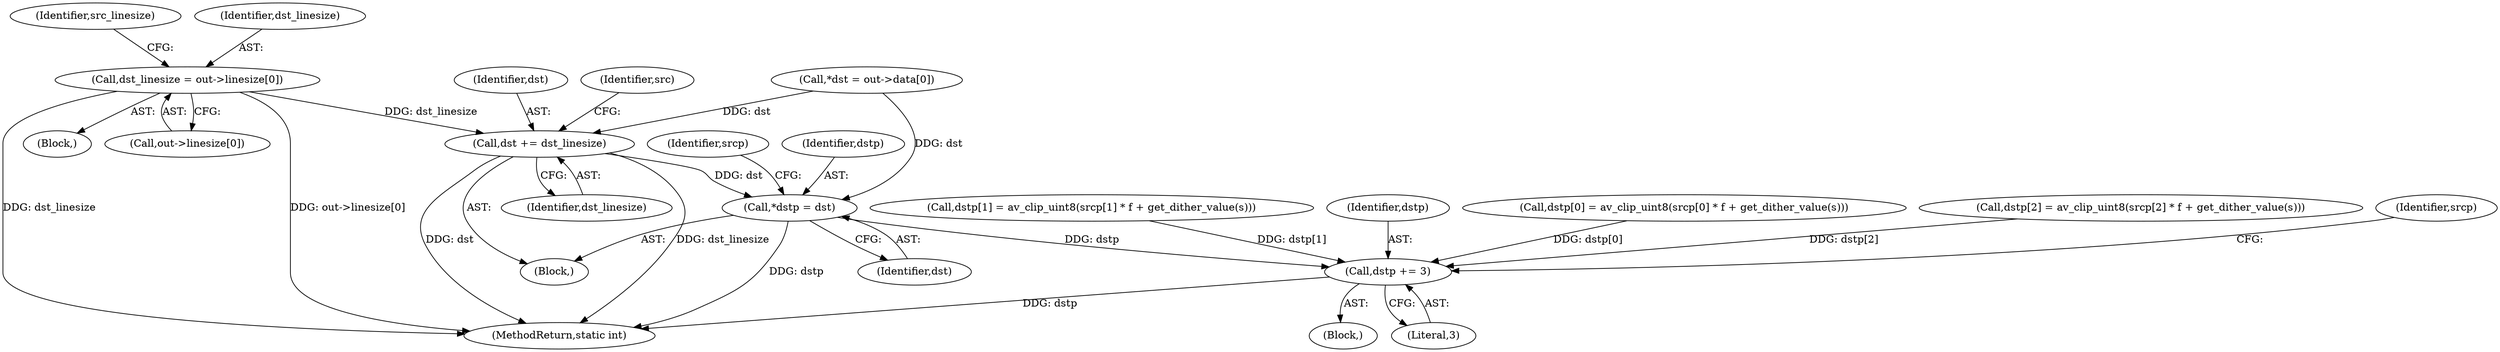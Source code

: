 digraph "0_FFmpeg_e43a0a232dbf6d3c161823c2e07c52e76227a1bc_10@array" {
"1000194" [label="(Call,dst_linesize = out->linesize[0])"];
"1000300" [label="(Call,dst += dst_linesize)"];
"1000228" [label="(Call,*dstp = dst)"];
"1000248" [label="(Call,dstp += 3)"];
"1000226" [label="(Block,)"];
"1000261" [label="(Call,dstp[0] = av_clip_uint8(srcp[0] * f + get_dither_value(s)))"];
"1000233" [label="(Identifier,srcp)"];
"1000301" [label="(Identifier,dst)"];
"1000203" [label="(Identifier,src_linesize)"];
"1000172" [label="(Call,*dst = out->data[0])"];
"1000505" [label="(MethodReturn,static int)"];
"1000194" [label="(Call,dst_linesize = out->linesize[0])"];
"1000302" [label="(Identifier,dst_linesize)"];
"1000195" [label="(Identifier,dst_linesize)"];
"1000247" [label="(Block,)"];
"1000196" [label="(Call,out->linesize[0])"];
"1000250" [label="(Literal,3)"];
"1000230" [label="(Identifier,dst)"];
"1000304" [label="(Identifier,src)"];
"1000229" [label="(Identifier,dstp)"];
"1000170" [label="(Block,)"];
"1000287" [label="(Call,dstp[2] = av_clip_uint8(srcp[2] * f + get_dither_value(s)))"];
"1000228" [label="(Call,*dstp = dst)"];
"1000248" [label="(Call,dstp += 3)"];
"1000252" [label="(Identifier,srcp)"];
"1000300" [label="(Call,dst += dst_linesize)"];
"1000274" [label="(Call,dstp[1] = av_clip_uint8(srcp[1] * f + get_dither_value(s)))"];
"1000249" [label="(Identifier,dstp)"];
"1000194" -> "1000170"  [label="AST: "];
"1000194" -> "1000196"  [label="CFG: "];
"1000195" -> "1000194"  [label="AST: "];
"1000196" -> "1000194"  [label="AST: "];
"1000203" -> "1000194"  [label="CFG: "];
"1000194" -> "1000505"  [label="DDG: dst_linesize"];
"1000194" -> "1000505"  [label="DDG: out->linesize[0]"];
"1000194" -> "1000300"  [label="DDG: dst_linesize"];
"1000300" -> "1000226"  [label="AST: "];
"1000300" -> "1000302"  [label="CFG: "];
"1000301" -> "1000300"  [label="AST: "];
"1000302" -> "1000300"  [label="AST: "];
"1000304" -> "1000300"  [label="CFG: "];
"1000300" -> "1000505"  [label="DDG: dst"];
"1000300" -> "1000505"  [label="DDG: dst_linesize"];
"1000300" -> "1000228"  [label="DDG: dst"];
"1000172" -> "1000300"  [label="DDG: dst"];
"1000228" -> "1000226"  [label="AST: "];
"1000228" -> "1000230"  [label="CFG: "];
"1000229" -> "1000228"  [label="AST: "];
"1000230" -> "1000228"  [label="AST: "];
"1000233" -> "1000228"  [label="CFG: "];
"1000228" -> "1000505"  [label="DDG: dstp"];
"1000172" -> "1000228"  [label="DDG: dst"];
"1000228" -> "1000248"  [label="DDG: dstp"];
"1000248" -> "1000247"  [label="AST: "];
"1000248" -> "1000250"  [label="CFG: "];
"1000249" -> "1000248"  [label="AST: "];
"1000250" -> "1000248"  [label="AST: "];
"1000252" -> "1000248"  [label="CFG: "];
"1000248" -> "1000505"  [label="DDG: dstp"];
"1000274" -> "1000248"  [label="DDG: dstp[1]"];
"1000261" -> "1000248"  [label="DDG: dstp[0]"];
"1000287" -> "1000248"  [label="DDG: dstp[2]"];
}
